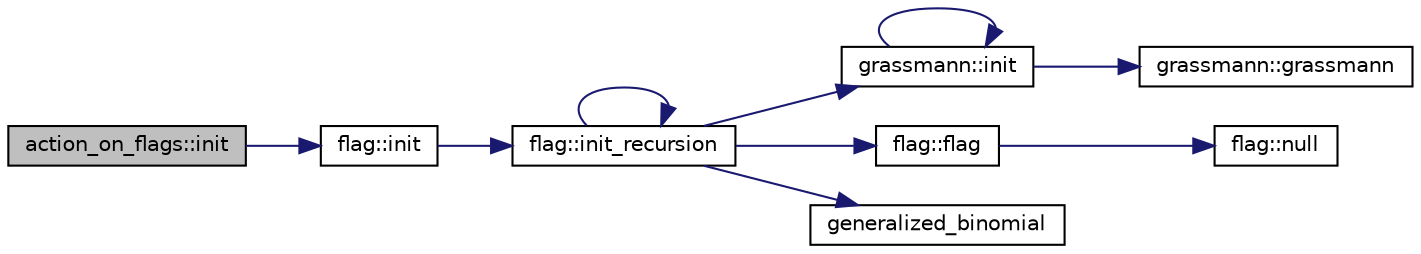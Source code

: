 digraph "action_on_flags::init"
{
  edge [fontname="Helvetica",fontsize="10",labelfontname="Helvetica",labelfontsize="10"];
  node [fontname="Helvetica",fontsize="10",shape=record];
  rankdir="LR";
  Node248 [label="action_on_flags::init",height=0.2,width=0.4,color="black", fillcolor="grey75", style="filled", fontcolor="black"];
  Node248 -> Node249 [color="midnightblue",fontsize="10",style="solid",fontname="Helvetica"];
  Node249 [label="flag::init",height=0.2,width=0.4,color="black", fillcolor="white", style="filled",URL="$d8/d06/classflag.html#a1a6bdc10c3a544607a7a3a6672e3c773"];
  Node249 -> Node250 [color="midnightblue",fontsize="10",style="solid",fontname="Helvetica"];
  Node250 [label="flag::init_recursion",height=0.2,width=0.4,color="black", fillcolor="white", style="filled",URL="$d8/d06/classflag.html#a25c6b69bd5cc648bba8bea35a3f88369"];
  Node250 -> Node251 [color="midnightblue",fontsize="10",style="solid",fontname="Helvetica"];
  Node251 [label="grassmann::init",height=0.2,width=0.4,color="black", fillcolor="white", style="filled",URL="$df/d02/classgrassmann.html#a2e8cf7b9f203254493d7c2607c17d498"];
  Node251 -> Node252 [color="midnightblue",fontsize="10",style="solid",fontname="Helvetica"];
  Node252 [label="grassmann::grassmann",height=0.2,width=0.4,color="black", fillcolor="white", style="filled",URL="$df/d02/classgrassmann.html#a252a85d3b74eb4fbd5771f4152a5f272"];
  Node251 -> Node251 [color="midnightblue",fontsize="10",style="solid",fontname="Helvetica"];
  Node250 -> Node253 [color="midnightblue",fontsize="10",style="solid",fontname="Helvetica"];
  Node253 [label="flag::flag",height=0.2,width=0.4,color="black", fillcolor="white", style="filled",URL="$d8/d06/classflag.html#a5b95682242e4c94655ee217be26e20d2"];
  Node253 -> Node254 [color="midnightblue",fontsize="10",style="solid",fontname="Helvetica"];
  Node254 [label="flag::null",height=0.2,width=0.4,color="black", fillcolor="white", style="filled",URL="$d8/d06/classflag.html#aca06508fba1f69355f26c2e4cfc1f9b7"];
  Node250 -> Node250 [color="midnightblue",fontsize="10",style="solid",fontname="Helvetica"];
  Node250 -> Node255 [color="midnightblue",fontsize="10",style="solid",fontname="Helvetica"];
  Node255 [label="generalized_binomial",height=0.2,width=0.4,color="black", fillcolor="white", style="filled",URL="$d2/d7c/combinatorics_8_c.html#a24762dc22e45175d18ec1ec1d2556ae8"];
}
